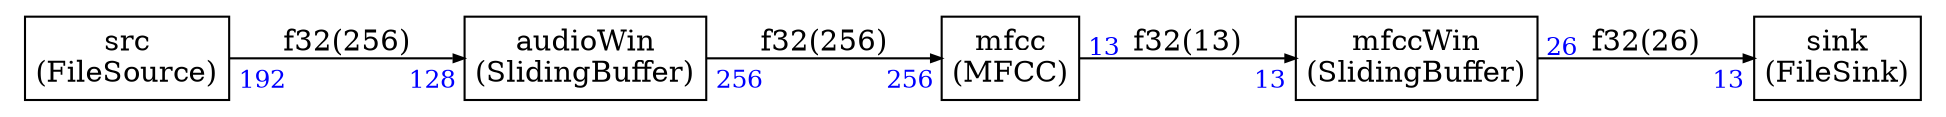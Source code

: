 


digraph structs {
    node [shape=plaintext]
    rankdir=LR
    edge [arrowsize=0.5]
    fontname="times"


audioWin [label=<
<TABLE BORDER="0" CELLBORDER="1" CELLSPACING="0" CELLPADDING="4">
  <TR>
    <TD ALIGN="CENTER" PORT="i">audioWin<BR/>(SlidingBuffer)</TD>
  </TR>
</TABLE>>];

mfcc [label=<
<TABLE BORDER="0" CELLBORDER="1" CELLSPACING="0" CELLPADDING="4">
  <TR>
    <TD ALIGN="CENTER" PORT="i">mfcc<BR/>(MFCC)</TD>
  </TR>
</TABLE>>];

mfccWin [label=<
<TABLE BORDER="0" CELLBORDER="1" CELLSPACING="0" CELLPADDING="4">
  <TR>
    <TD ALIGN="CENTER" PORT="i">mfccWin<BR/>(SlidingBuffer)</TD>
  </TR>
</TABLE>>];

sink [label=<
<TABLE BORDER="0" CELLBORDER="1" CELLSPACING="0" CELLPADDING="4">
  <TR>
    <TD ALIGN="CENTER" PORT="i">sink<BR/>(FileSink)</TD>
  </TR>
</TABLE>>];

src [label=<
<TABLE BORDER="0" CELLBORDER="1" CELLSPACING="0" CELLPADDING="4">
  <TR>
    <TD ALIGN="CENTER" PORT="i">src<BR/>(FileSource)</TD>
  </TR>
</TABLE>>];



src:i -> audioWin:i [headlabel=<
<TABLE BORDER="0" CELLPADDING="2"><TR><TD><FONT COLOR="blue" POINT-SIZE="12.0" >128</FONT>
</TD></TR></TABLE>>,taillabel=<
<TABLE BORDER="0" CELLPADDING="2"><TR><TD><FONT COLOR="blue" POINT-SIZE="12.0" >192</FONT>
</TD></TR></TABLE>>,label="f32(256)"]

audioWin:i -> mfcc:i [headlabel=<
<TABLE BORDER="0" CELLPADDING="2"><TR><TD><FONT COLOR="blue" POINT-SIZE="12.0" >256</FONT>
</TD></TR></TABLE>>,taillabel=<
<TABLE BORDER="0" CELLPADDING="2"><TR><TD><FONT COLOR="blue" POINT-SIZE="12.0" >256</FONT>
</TD></TR></TABLE>>,label="f32(256)"]

mfcc:i -> mfccWin:i [headlabel=<
<TABLE BORDER="0" CELLPADDING="2"><TR><TD><FONT COLOR="blue" POINT-SIZE="12.0" >13</FONT>
</TD></TR></TABLE>>,taillabel=<
<TABLE BORDER="0" CELLPADDING="2"><TR><TD><FONT COLOR="blue" POINT-SIZE="12.0" >13</FONT>
</TD></TR></TABLE>>,label="f32(13)"]

mfccWin:i -> sink:i [headlabel=<
<TABLE BORDER="0" CELLPADDING="2"><TR><TD><FONT COLOR="blue" POINT-SIZE="12.0" >13</FONT>
</TD></TR></TABLE>>,taillabel=<
<TABLE BORDER="0" CELLPADDING="2"><TR><TD><FONT COLOR="blue" POINT-SIZE="12.0" >26</FONT>
</TD></TR></TABLE>>,label="f32(26)"]


}
